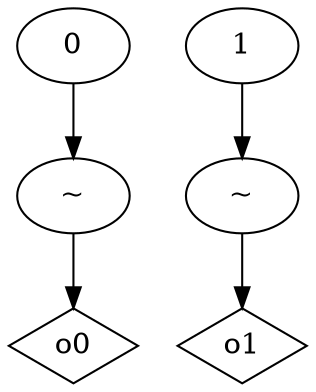digraph G {
n0 [label="0"];
n1 [label="~"];
n2 [label="o0",shape="diamond"];
n3 [label="1"];
n4 [label="~"];
n5 [label="o1",shape="diamond"];
n0 -> n1
n1 -> n2
n3 -> n4
n4 -> n5
}